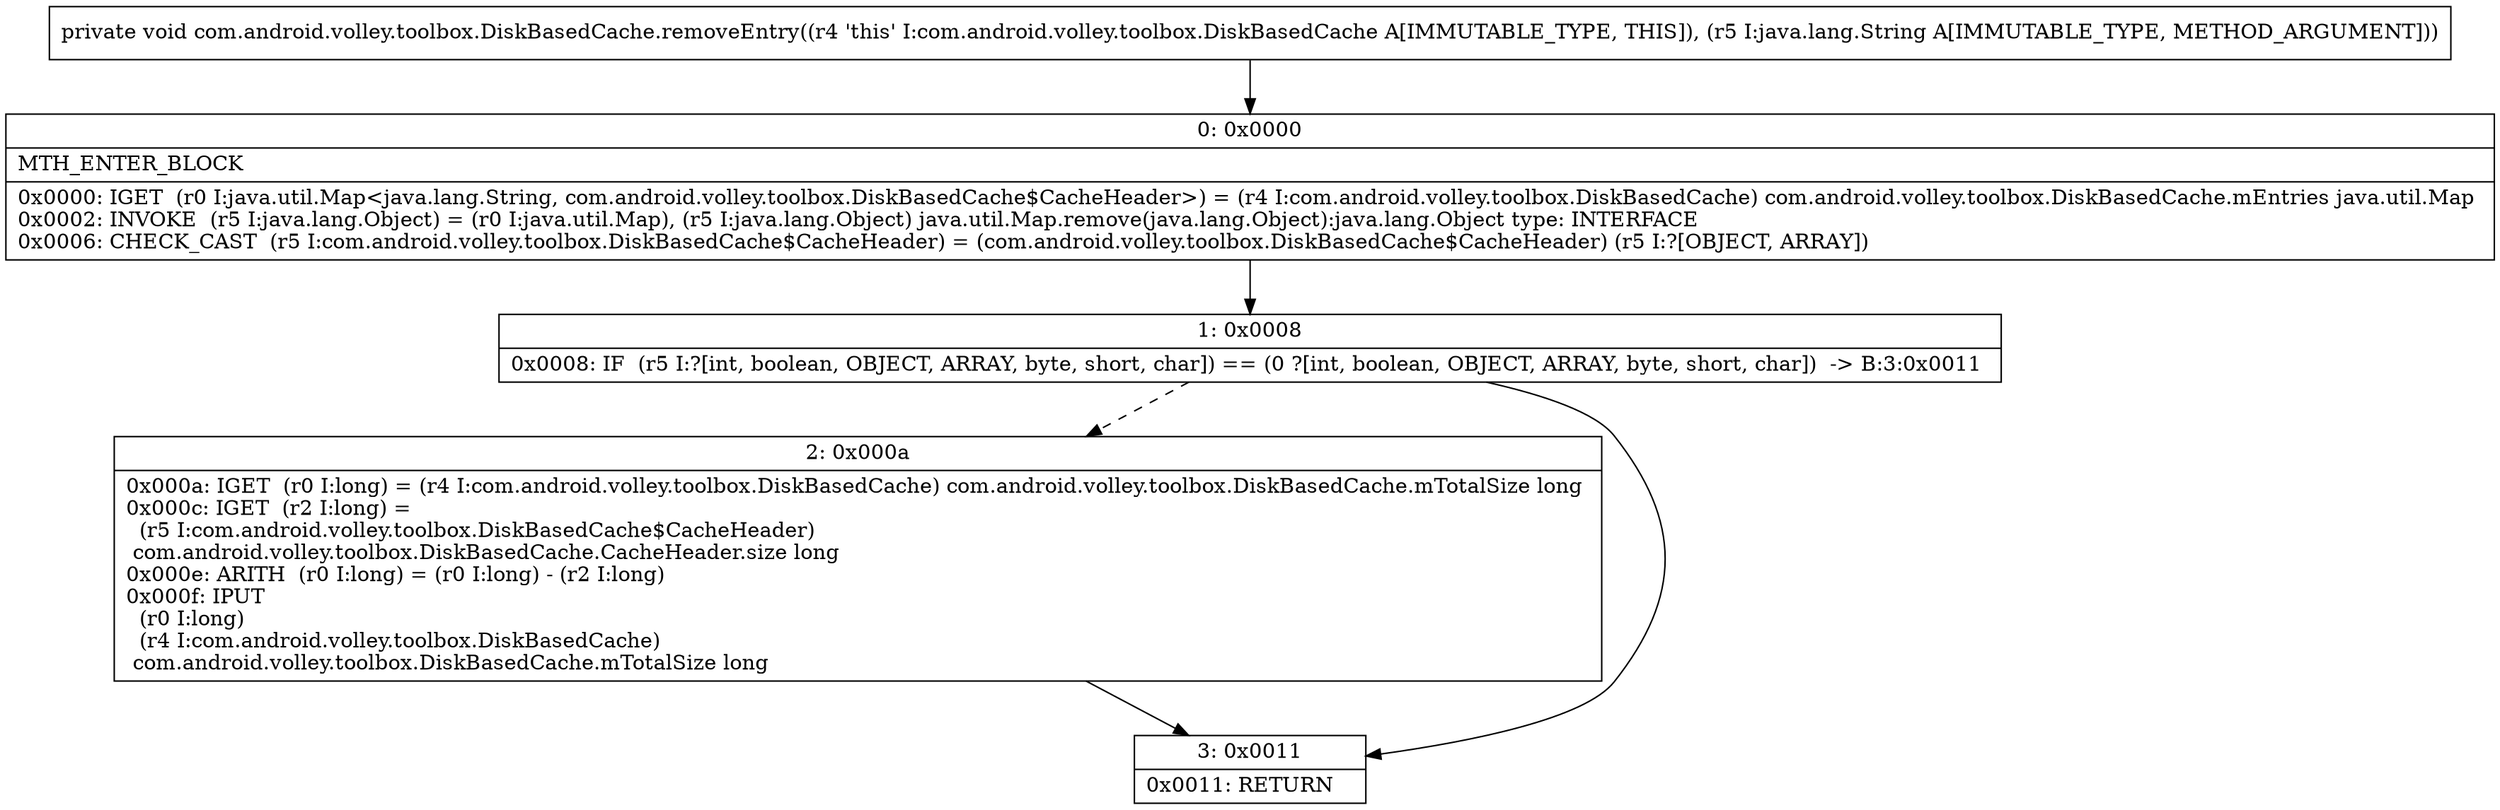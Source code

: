 digraph "CFG forcom.android.volley.toolbox.DiskBasedCache.removeEntry(Ljava\/lang\/String;)V" {
Node_0 [shape=record,label="{0\:\ 0x0000|MTH_ENTER_BLOCK\l|0x0000: IGET  (r0 I:java.util.Map\<java.lang.String, com.android.volley.toolbox.DiskBasedCache$CacheHeader\>) = (r4 I:com.android.volley.toolbox.DiskBasedCache) com.android.volley.toolbox.DiskBasedCache.mEntries java.util.Map \l0x0002: INVOKE  (r5 I:java.lang.Object) = (r0 I:java.util.Map), (r5 I:java.lang.Object) java.util.Map.remove(java.lang.Object):java.lang.Object type: INTERFACE \l0x0006: CHECK_CAST  (r5 I:com.android.volley.toolbox.DiskBasedCache$CacheHeader) = (com.android.volley.toolbox.DiskBasedCache$CacheHeader) (r5 I:?[OBJECT, ARRAY]) \l}"];
Node_1 [shape=record,label="{1\:\ 0x0008|0x0008: IF  (r5 I:?[int, boolean, OBJECT, ARRAY, byte, short, char]) == (0 ?[int, boolean, OBJECT, ARRAY, byte, short, char])  \-\> B:3:0x0011 \l}"];
Node_2 [shape=record,label="{2\:\ 0x000a|0x000a: IGET  (r0 I:long) = (r4 I:com.android.volley.toolbox.DiskBasedCache) com.android.volley.toolbox.DiskBasedCache.mTotalSize long \l0x000c: IGET  (r2 I:long) = \l  (r5 I:com.android.volley.toolbox.DiskBasedCache$CacheHeader)\l com.android.volley.toolbox.DiskBasedCache.CacheHeader.size long \l0x000e: ARITH  (r0 I:long) = (r0 I:long) \- (r2 I:long) \l0x000f: IPUT  \l  (r0 I:long)\l  (r4 I:com.android.volley.toolbox.DiskBasedCache)\l com.android.volley.toolbox.DiskBasedCache.mTotalSize long \l}"];
Node_3 [shape=record,label="{3\:\ 0x0011|0x0011: RETURN   \l}"];
MethodNode[shape=record,label="{private void com.android.volley.toolbox.DiskBasedCache.removeEntry((r4 'this' I:com.android.volley.toolbox.DiskBasedCache A[IMMUTABLE_TYPE, THIS]), (r5 I:java.lang.String A[IMMUTABLE_TYPE, METHOD_ARGUMENT])) }"];
MethodNode -> Node_0;
Node_0 -> Node_1;
Node_1 -> Node_2[style=dashed];
Node_1 -> Node_3;
Node_2 -> Node_3;
}

